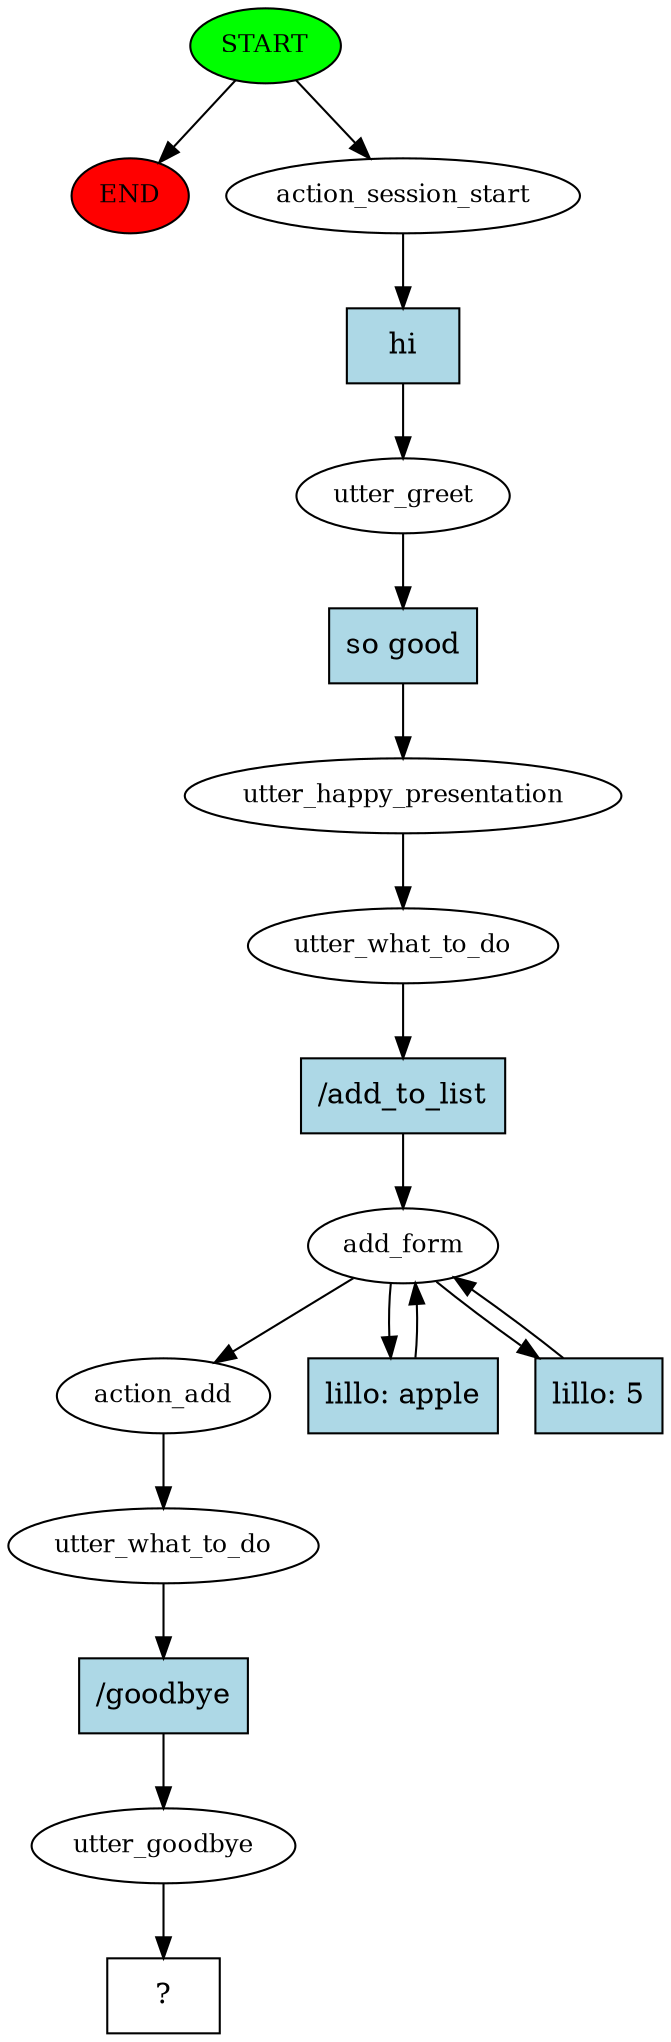 digraph  {
0 [class="start active", fillcolor=green, fontsize=12, label=START, style=filled];
"-1" [class=end, fillcolor=red, fontsize=12, label=END, style=filled];
1 [class=active, fontsize=12, label=action_session_start];
2 [class=active, fontsize=12, label=utter_greet];
3 [class=active, fontsize=12, label=utter_happy_presentation];
4 [class=active, fontsize=12, label=utter_what_to_do];
5 [class=active, fontsize=12, label=add_form];
8 [class=active, fontsize=12, label=action_add];
9 [class=active, fontsize=12, label=utter_what_to_do];
10 [class=active, fontsize=12, label=utter_goodbye];
11 [class="intent dashed active", label="  ?  ", shape=rect];
12 [class="intent active", fillcolor=lightblue, label=hi, shape=rect, style=filled];
13 [class="intent active", fillcolor=lightblue, label="so good", shape=rect, style=filled];
14 [class="intent active", fillcolor=lightblue, label="/add_to_list", shape=rect, style=filled];
15 [class="intent active", fillcolor=lightblue, label="lillo: apple", shape=rect, style=filled];
16 [class="intent active", fillcolor=lightblue, label="lillo: 5", shape=rect, style=filled];
17 [class="intent active", fillcolor=lightblue, label="/goodbye", shape=rect, style=filled];
0 -> "-1"  [class="", key=NONE, label=""];
0 -> 1  [class=active, key=NONE, label=""];
1 -> 12  [class=active, key=0];
2 -> 13  [class=active, key=0];
3 -> 4  [class=active, key=NONE, label=""];
4 -> 14  [class=active, key=0];
5 -> 8  [class=active, key=NONE, label=""];
5 -> 15  [class=active, key=0];
5 -> 16  [class=active, key=0];
8 -> 9  [class=active, key=NONE, label=""];
9 -> 17  [class=active, key=0];
10 -> 11  [class=active, key=NONE, label=""];
12 -> 2  [class=active, key=0];
13 -> 3  [class=active, key=0];
14 -> 5  [class=active, key=0];
15 -> 5  [class=active, key=0];
16 -> 5  [class=active, key=0];
17 -> 10  [class=active, key=0];
}
